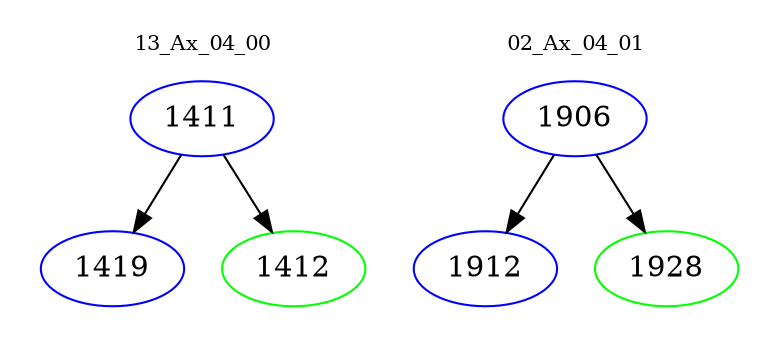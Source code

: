digraph{
subgraph cluster_0 {
color = white
label = "13_Ax_04_00";
fontsize=10;
T0_1411 [label="1411", color="blue"]
T0_1411 -> T0_1419 [color="black"]
T0_1419 [label="1419", color="blue"]
T0_1411 -> T0_1412 [color="black"]
T0_1412 [label="1412", color="green"]
}
subgraph cluster_1 {
color = white
label = "02_Ax_04_01";
fontsize=10;
T1_1906 [label="1906", color="blue"]
T1_1906 -> T1_1912 [color="black"]
T1_1912 [label="1912", color="blue"]
T1_1906 -> T1_1928 [color="black"]
T1_1928 [label="1928", color="green"]
}
}
